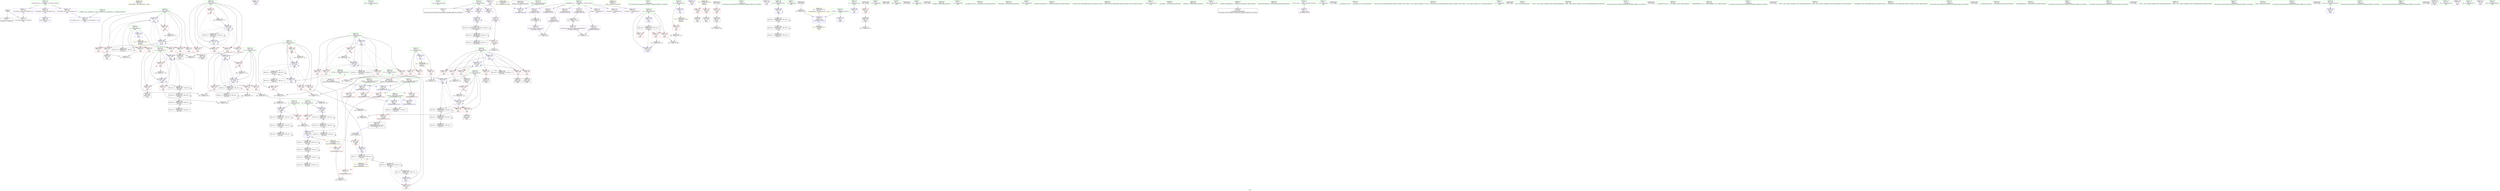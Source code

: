 digraph "SVFG" {
	label="SVFG";

	Node0x55ccb41485a0 [shape=record,color=grey,label="{NodeID: 0\nNullPtr}"];
	Node0x55ccb41485a0 -> Node0x55ccb416ab90[style=solid];
	Node0x55ccb41485a0 -> Node0x55ccb4171830[style=solid];
	Node0x55ccb41a1e20 [shape=record,color=yellow,style=double,label="{NodeID: 443\nRETMU(2V_2)\npts\{10 \}\nFun[_GLOBAL__sub_I_ahmed.aly_2_1.cpp]}"];
	Node0x55ccb416bd30 [shape=record,color=blue,label="{NodeID: 194\n137\<--20\nj\<--\nmain\n}"];
	Node0x55ccb416bd30 -> Node0x55ccb416ee40[style=dashed];
	Node0x55ccb416bd30 -> Node0x55ccb416ef10[style=dashed];
	Node0x55ccb416bd30 -> Node0x55ccb416efe0[style=dashed];
	Node0x55ccb416bd30 -> Node0x55ccb416f0b0[style=dashed];
	Node0x55ccb416bd30 -> Node0x55ccb416f180[style=dashed];
	Node0x55ccb416bd30 -> Node0x55ccb416bd30[style=dashed];
	Node0x55ccb416bd30 -> Node0x55ccb416bed0[style=dashed];
	Node0x55ccb416bd30 -> Node0x55ccb4193800[style=dashed];
	Node0x55ccb41685f0 [shape=record,color=purple,label="{NodeID: 111\n169\<--39\n\<--.str.4\nmain\n}"];
	Node0x55ccb4166f20 [shape=record,color=green,label="{NodeID: 28\n17\<--18\ndjK\<--djK_field_insensitive\nGlob }"];
	Node0x55ccb417ae60 [shape=record,color=grey,label="{NodeID: 305\n286 = cmp(284, 285, )\n}"];
	Node0x55ccb416ef10 [shape=record,color=red,label="{NodeID: 139\n222\<--137\n\<--j\nmain\n}"];
	Node0x55ccb416ef10 -> Node0x55ccb416b2a0[style=solid];
	Node0x55ccb4169870 [shape=record,color=green,label="{NodeID: 56\n147\<--148\nj1\<--j1_field_insensitive\nmain\n}"];
	Node0x55ccb4169870 -> Node0x55ccb416f8d0[style=solid];
	Node0x55ccb4169870 -> Node0x55ccb416f9a0[style=solid];
	Node0x55ccb4169870 -> Node0x55ccb416fa70[style=solid];
	Node0x55ccb4169870 -> Node0x55ccb416fb40[style=solid];
	Node0x55ccb4169870 -> Node0x55ccb416fc10[style=solid];
	Node0x55ccb4169870 -> Node0x55ccb416c210[style=solid];
	Node0x55ccb4169870 -> Node0x55ccb4173d90[style=solid];
	Node0x55ccb41705d0 [shape=record,color=red,label="{NodeID: 167\n301\<--157\n\<--b\nmain\n}"];
	Node0x55ccb41705d0 -> Node0x55ccb417b460[style=solid];
	Node0x55ccb416b1d0 [shape=record,color=black,label="{NodeID: 84\n220\<--219\nidxprom15\<--\nmain\n}"];
	Node0x55ccb415d040 [shape=record,color=green,label="{NodeID: 1\n7\<--1\n__dso_handle\<--dummyObj\nGlob }"];
	Node0x55ccb416be00 [shape=record,color=blue,label="{NodeID: 195\n248\<--176\narrayidx29\<--\nmain\n}"];
	Node0x55ccb416be00 -> Node0x55ccb4186c00[style=dashed];
	Node0x55ccb41686c0 [shape=record,color=purple,label="{NodeID: 112\n170\<--41\n\<--.str.5\nmain\n}"];
	Node0x55ccb4166fb0 [shape=record,color=green,label="{NodeID: 29\n19\<--21\nI\<--I_field_insensitive\nGlob }"];
	Node0x55ccb4166fb0 -> Node0x55ccb416dfa0[style=solid];
	Node0x55ccb4166fb0 -> Node0x55ccb416e070[style=solid];
	Node0x55ccb4166fb0 -> Node0x55ccb416e140[style=solid];
	Node0x55ccb4166fb0 -> Node0x55ccb4171230[style=solid];
	Node0x55ccb41738c0 [shape=record,color=yellow,style=double,label="{NodeID: 389\n4V_1 = ENCHI(MR_4V_0)\npts\{112 \}\nFun[__cxx_global_array_dtor]}"];
	Node0x55ccb41738c0 -> Node0x55ccb4171a00[style=dashed];
	Node0x55ccb417afe0 [shape=record,color=grey,label="{NodeID: 306\n101 = cmp(95, 100, )\n}"];
	Node0x55ccb416efe0 [shape=record,color=red,label="{NodeID: 140\n235\<--137\n\<--j\nmain\n}"];
	Node0x55ccb416efe0 -> Node0x55ccb416b510[style=solid];
	Node0x55ccb4169940 [shape=record,color=green,label="{NodeID: 57\n149\<--150\ni2\<--i2_field_insensitive\nmain\n}"];
	Node0x55ccb4169940 -> Node0x55ccb416fce0[style=solid];
	Node0x55ccb4169940 -> Node0x55ccb416fdb0[style=solid];
	Node0x55ccb4169940 -> Node0x55ccb416fe80[style=solid];
	Node0x55ccb4169940 -> Node0x55ccb416ff50[style=solid];
	Node0x55ccb4169940 -> Node0x55ccb416c2e0[style=solid];
	Node0x55ccb4169940 -> Node0x55ccb4173cc0[style=solid];
	Node0x55ccb41a06d0 [shape=record,color=yellow,style=double,label="{NodeID: 417\nRETMU(4V_2)\npts\{112 \}\nFun[__cxx_global_array_dtor]}"];
	Node0x55ccb41706a0 [shape=record,color=red,label="{NodeID: 168\n309\<--157\n\<--b\nmain\n}"];
	Node0x55ccb41706a0 -> Node0x55ccb416b920[style=solid];
	Node0x55ccb416b2a0 [shape=record,color=black,label="{NodeID: 85\n223\<--222\nconv\<--\nmain\n}"];
	Node0x55ccb415fbf0 [shape=record,color=green,label="{NodeID: 2\n9\<--1\n\<--dummyObj\nCan only get source location for instruction, argument, global var or function.}"];
	Node0x55ccb4192e00 [shape=record,color=black,label="{NodeID: 362\nMR_16V_3 = PHI(MR_16V_4, MR_16V_2, )\npts\{134 \}\n}"];
	Node0x55ccb4192e00 -> Node0x55ccb416e6f0[style=dashed];
	Node0x55ccb4192e00 -> Node0x55ccb416e7c0[style=dashed];
	Node0x55ccb4192e00 -> Node0x55ccb416e890[style=dashed];
	Node0x55ccb4192e00 -> Node0x55ccb4173f30[style=dashed];
	Node0x55ccb416bed0 [shape=record,color=blue,label="{NodeID: 196\n137\<--253\nj\<--inc\nmain\n}"];
	Node0x55ccb416bed0 -> Node0x55ccb416ee40[style=dashed];
	Node0x55ccb416bed0 -> Node0x55ccb416ef10[style=dashed];
	Node0x55ccb416bed0 -> Node0x55ccb416efe0[style=dashed];
	Node0x55ccb416bed0 -> Node0x55ccb416f0b0[style=dashed];
	Node0x55ccb416bed0 -> Node0x55ccb416f180[style=dashed];
	Node0x55ccb416bed0 -> Node0x55ccb416bd30[style=dashed];
	Node0x55ccb416bed0 -> Node0x55ccb416bed0[style=dashed];
	Node0x55ccb416bed0 -> Node0x55ccb4193800[style=dashed];
	Node0x55ccb4168790 [shape=record,color=purple,label="{NodeID: 113\n183\<--46\n\<--.str.6\nmain\n}"];
	Node0x55ccb4167040 [shape=record,color=green,label="{NodeID: 30\n22\<--23\nJ\<--J_field_insensitive\nGlob }"];
	Node0x55ccb4167040 -> Node0x55ccb416e210[style=solid];
	Node0x55ccb4167040 -> Node0x55ccb416e2e0[style=solid];
	Node0x55ccb4167040 -> Node0x55ccb416e3b0[style=solid];
	Node0x55ccb4167040 -> Node0x55ccb4171330[style=solid];
	Node0x55ccb41739d0 [shape=record,color=yellow,style=double,label="{NodeID: 390\n6V_1 = ENCHI(MR_6V_0)\npts\{1 \}\nFun[main]}"];
	Node0x55ccb41739d0 -> Node0x55ccb416e550[style=dashed];
	Node0x55ccb41739d0 -> Node0x55ccb416e620[style=dashed];
	Node0x55ccb417b160 [shape=record,color=grey,label="{NodeID: 307\n418 = cmp(415, 417, )\n}"];
	Node0x55ccb416f0b0 [shape=record,color=red,label="{NodeID: 141\n246\<--137\n\<--j\nmain\n}"];
	Node0x55ccb416f0b0 -> Node0x55ccb416b780[style=solid];
	Node0x55ccb4169a10 [shape=record,color=green,label="{NodeID: 58\n151\<--152\nj2\<--j2_field_insensitive\nmain\n}"];
	Node0x55ccb4169a10 -> Node0x55ccb4170020[style=solid];
	Node0x55ccb4169a10 -> Node0x55ccb41700f0[style=solid];
	Node0x55ccb4169a10 -> Node0x55ccb41701c0[style=solid];
	Node0x55ccb4169a10 -> Node0x55ccb4170290[style=solid];
	Node0x55ccb4169a10 -> Node0x55ccb416c3b0[style=solid];
	Node0x55ccb4169a10 -> Node0x55ccb4173bf0[style=solid];
	Node0x55ccb4170770 [shape=record,color=red,label="{NodeID: 169\n317\<--157\n\<--b\nmain\n}"];
	Node0x55ccb4170770 -> Node0x55ccb417a860[style=solid];
	Node0x55ccb416b370 [shape=record,color=black,label="{NodeID: 86\n228\<--227\nconv18\<--\nmain\n}"];
	Node0x55ccb416b370 -> Node0x55ccb417bbe0[style=solid];
	Node0x55ccb4162160 [shape=record,color=green,label="{NodeID: 3\n20\<--1\n\<--dummyObj\nCan only get source location for instruction, argument, global var or function.}"];
	Node0x55ccb4193300 [shape=record,color=black,label="{NodeID: 363\nMR_18V_2 = PHI(MR_18V_4, MR_18V_1, )\npts\{136 \}\n}"];
	Node0x55ccb4193300 -> Node0x55ccb416bc60[style=dashed];
	Node0x55ccb416bfa0 [shape=record,color=blue,label="{NodeID: 197\n135\<--258\ni\<--inc31\nmain\n}"];
	Node0x55ccb416bfa0 -> Node0x55ccb416e960[style=dashed];
	Node0x55ccb416bfa0 -> Node0x55ccb416ea30[style=dashed];
	Node0x55ccb416bfa0 -> Node0x55ccb416eb00[style=dashed];
	Node0x55ccb416bfa0 -> Node0x55ccb416ebd0[style=dashed];
	Node0x55ccb416bfa0 -> Node0x55ccb416eca0[style=dashed];
	Node0x55ccb416bfa0 -> Node0x55ccb416ed70[style=dashed];
	Node0x55ccb416bfa0 -> Node0x55ccb416bfa0[style=dashed];
	Node0x55ccb416bfa0 -> Node0x55ccb4193300[style=dashed];
	Node0x55ccb4168860 [shape=record,color=purple,label="{NodeID: 114\n191\<--48\n\<--.str.7\nmain\n}"];
	Node0x55ccb4167100 [shape=record,color=green,label="{NodeID: 31\n24\<--25\nN\<--N_field_insensitive\nGlob }"];
	Node0x55ccb4167100 -> Node0x55ccb416e480[style=solid];
	Node0x55ccb4167100 -> Node0x55ccb4171430[style=solid];
	Node0x55ccb4173ae0 [shape=record,color=yellow,style=double,label="{NodeID: 391\n8V_1 = ENCHI(MR_8V_0)\npts\{21 \}\nFun[main]}"];
	Node0x55ccb4173ae0 -> Node0x55ccb416dfa0[style=dashed];
	Node0x55ccb4173ae0 -> Node0x55ccb416e070[style=dashed];
	Node0x55ccb4173ae0 -> Node0x55ccb416e140[style=dashed];
	Node0x55ccb417b2e0 [shape=record,color=grey,label="{NodeID: 308\n296 = cmp(293, 295, )\n}"];
	Node0x55ccb416f180 [shape=record,color=red,label="{NodeID: 142\n252\<--137\n\<--j\nmain\n}"];
	Node0x55ccb416f180 -> Node0x55ccb417a3e0[style=solid];
	Node0x55ccb4169ae0 [shape=record,color=green,label="{NodeID: 59\n153\<--154\nok\<--ok_field_insensitive\nmain\n}"];
	Node0x55ccb4169ae0 -> Node0x55ccb416c480[style=solid];
	Node0x55ccb4170840 [shape=record,color=red,label="{NodeID: 170\n227\<--224\n\<--call17\nmain\n}"];
	Node0x55ccb4170840 -> Node0x55ccb416b370[style=solid];
	Node0x55ccb416b440 [shape=record,color=black,label="{NodeID: 87\n233\<--232\nidxprom20\<--\nmain\n}"];
	Node0x55ccb4149830 [shape=record,color=green,label="{NodeID: 4\n34\<--1\n.str\<--dummyObj\nGlob }"];
	Node0x55ccb41a22d0 [shape=record,color=yellow,style=double,label="{NodeID: 447\n2V_2 = CSCHI(MR_2V_1)\npts\{10 \}\nCS[]}"];
	Node0x55ccb4193800 [shape=record,color=black,label="{NodeID: 364\nMR_20V_2 = PHI(MR_20V_3, MR_20V_1, )\npts\{138 \}\n}"];
	Node0x55ccb4193800 -> Node0x55ccb416bd30[style=dashed];
	Node0x55ccb4193800 -> Node0x55ccb4193800[style=dashed];
	Node0x55ccb416c070 [shape=record,color=blue,label="{NodeID: 198\n139\<--20\nmx\<--\nmain\n}"];
	Node0x55ccb416c070 -> Node0x55ccb416f250[style=dashed];
	Node0x55ccb416c070 -> Node0x55ccb418f200[style=dashed];
	Node0x55ccb416c070 -> Node0x55ccb4193d00[style=dashed];
	Node0x55ccb416dbb0 [shape=record,color=purple,label="{NodeID: 115\n439\<--50\nllvm.global_ctors_0\<--llvm.global_ctors\nGlob }"];
	Node0x55ccb416dbb0 -> Node0x55ccb4171630[style=solid];
	Node0x55ccb4167200 [shape=record,color=green,label="{NodeID: 32\n26\<--27\nn\<--n_field_insensitive\nGlob }"];
	Node0x55ccb4167200 -> Node0x55ccb4171530[style=solid];
	Node0x55ccb419e650 [shape=record,color=yellow,style=double,label="{NodeID: 392\n10V_1 = ENCHI(MR_10V_0)\npts\{23 \}\nFun[main]}"];
	Node0x55ccb419e650 -> Node0x55ccb416e210[style=dashed];
	Node0x55ccb419e650 -> Node0x55ccb416e2e0[style=dashed];
	Node0x55ccb419e650 -> Node0x55ccb416e3b0[style=dashed];
	Node0x55ccb417b460 [shape=record,color=grey,label="{NodeID: 309\n304 = cmp(301, 303, )\n}"];
	Node0x55ccb416f250 [shape=record,color=red,label="{NodeID: 143\n366\<--139\n\<--mx\nmain\n}"];
	Node0x55ccb4169bb0 [shape=record,color=green,label="{NodeID: 60\n155\<--156\na\<--a_field_insensitive\nmain\n}"];
	Node0x55ccb4169bb0 -> Node0x55ccb4170360[style=solid];
	Node0x55ccb4169bb0 -> Node0x55ccb4170430[style=solid];
	Node0x55ccb4169bb0 -> Node0x55ccb4170500[style=solid];
	Node0x55ccb4169bb0 -> Node0x55ccb416c550[style=solid];
	Node0x55ccb4169bb0 -> Node0x55ccb416c7c0[style=solid];
	Node0x55ccb4170910 [shape=record,color=red,label="{NodeID: 171\n238\<--237\n\<--call23\nmain\n}"];
	Node0x55ccb4170910 -> Node0x55ccb416b5e0[style=solid];
	Node0x55ccb416b510 [shape=record,color=black,label="{NodeID: 88\n236\<--235\nconv22\<--\nmain\n}"];
	Node0x55ccb4149b40 [shape=record,color=green,label="{NodeID: 5\n36\<--1\n.str.3\<--dummyObj\nGlob }"];
	Node0x55ccb41b53a0 [shape=record,color=black,label="{NodeID: 448\n368 = PHI()\n}"];
	Node0x55ccb4193d00 [shape=record,color=black,label="{NodeID: 365\nMR_22V_2 = PHI(MR_22V_4, MR_22V_1, )\npts\{140 \}\n}"];
	Node0x55ccb4193d00 -> Node0x55ccb416c070[style=dashed];
	Node0x55ccb416c140 [shape=record,color=blue,label="{NodeID: 199\n145\<--20\ni1\<--\nmain\n}"];
	Node0x55ccb416c140 -> Node0x55ccb416f4c0[style=dashed];
	Node0x55ccb416c140 -> Node0x55ccb416f590[style=dashed];
	Node0x55ccb416c140 -> Node0x55ccb416f660[style=dashed];
	Node0x55ccb416c140 -> Node0x55ccb416f730[style=dashed];
	Node0x55ccb416c140 -> Node0x55ccb416f800[style=dashed];
	Node0x55ccb416c140 -> Node0x55ccb4173e60[style=dashed];
	Node0x55ccb416c140 -> Node0x55ccb4194c00[style=dashed];
	Node0x55ccb416dc40 [shape=record,color=purple,label="{NodeID: 116\n440\<--50\nllvm.global_ctors_1\<--llvm.global_ctors\nGlob }"];
	Node0x55ccb416dc40 -> Node0x55ccb4171730[style=solid];
	Node0x55ccb4167300 [shape=record,color=green,label="{NodeID: 33\n28\<--30\n_Z4mazeB5cxx11\<--_Z4mazeB5cxx11_field_insensitive\nGlob }"];
	Node0x55ccb4167300 -> Node0x55ccb41689e0[style=solid];
	Node0x55ccb4167300 -> Node0x55ccb4168ab0[style=solid];
	Node0x55ccb4167300 -> Node0x55ccb4168b80[style=solid];
	Node0x55ccb4167300 -> Node0x55ccb4168c50[style=solid];
	Node0x55ccb4167300 -> Node0x55ccb4168d20[style=solid];
	Node0x55ccb4167300 -> Node0x55ccb4168df0[style=solid];
	Node0x55ccb4167300 -> Node0x55ccb4168ec0[style=solid];
	Node0x55ccb4167300 -> Node0x55ccb4168f90[style=solid];
	Node0x55ccb4167300 -> Node0x55ccb4169060[style=solid];
	Node0x55ccb419e730 [shape=record,color=yellow,style=double,label="{NodeID: 393\n12V_1 = ENCHI(MR_12V_0)\npts\{25 \}\nFun[main]}"];
	Node0x55ccb419e730 -> Node0x55ccb416e480[style=dashed];
	Node0x55ccb417b5e0 [shape=record,color=grey,label="{NodeID: 310\n181 = cmp(178, 180, )\n}"];
	Node0x55ccb416f320 [shape=record,color=red,label="{NodeID: 144\n336\<--141\n\<--ii\nmain\n}"];
	Node0x55ccb416f320 -> Node0x55ccb4179960[style=solid];
	Node0x55ccb4169c80 [shape=record,color=green,label="{NodeID: 61\n157\<--158\nb\<--b_field_insensitive\nmain\n}"];
	Node0x55ccb4169c80 -> Node0x55ccb41705d0[style=solid];
	Node0x55ccb4169c80 -> Node0x55ccb41706a0[style=solid];
	Node0x55ccb4169c80 -> Node0x55ccb4170770[style=solid];
	Node0x55ccb4169c80 -> Node0x55ccb416c620[style=solid];
	Node0x55ccb4169c80 -> Node0x55ccb416c6f0[style=solid];
	Node0x55ccb41709e0 [shape=record,color=red,label="{NodeID: 172\n312\<--311\n\<--arrayidx56\nmain\n}"];
	Node0x55ccb41709e0 -> Node0x55ccb417b760[style=solid];
	Node0x55ccb416b5e0 [shape=record,color=black,label="{NodeID: 89\n239\<--238\nconv24\<--\nmain\n}"];
	Node0x55ccb416b5e0 -> Node0x55ccb417ba60[style=solid];
	Node0x55ccb41490f0 [shape=record,color=green,label="{NodeID: 6\n38\<--1\nstdin\<--dummyObj\nGlob }"];
	Node0x55ccb41b63b0 [shape=record,color=black,label="{NodeID: 449\n194 = PHI()\n}"];
	Node0x55ccb4194200 [shape=record,color=black,label="{NodeID: 366\nMR_24V_2 = PHI(MR_24V_3, MR_24V_1, )\npts\{142 \}\n}"];
	Node0x55ccb4194200 -> Node0x55ccb418f700[style=dashed];
	Node0x55ccb4194200 -> Node0x55ccb4194200[style=dashed];
	Node0x55ccb416c210 [shape=record,color=blue,label="{NodeID: 200\n147\<--20\nj1\<--\nmain\n}"];
	Node0x55ccb416c210 -> Node0x55ccb416f8d0[style=dashed];
	Node0x55ccb416c210 -> Node0x55ccb416f9a0[style=dashed];
	Node0x55ccb416c210 -> Node0x55ccb416fa70[style=dashed];
	Node0x55ccb416c210 -> Node0x55ccb416fb40[style=dashed];
	Node0x55ccb416c210 -> Node0x55ccb416fc10[style=dashed];
	Node0x55ccb416c210 -> Node0x55ccb416c210[style=dashed];
	Node0x55ccb416c210 -> Node0x55ccb4173d90[style=dashed];
	Node0x55ccb416c210 -> Node0x55ccb4195100[style=dashed];
	Node0x55ccb416dd00 [shape=record,color=purple,label="{NodeID: 117\n441\<--50\nllvm.global_ctors_2\<--llvm.global_ctors\nGlob }"];
	Node0x55ccb416dd00 -> Node0x55ccb4171830[style=solid];
	Node0x55ccb4167400 [shape=record,color=green,label="{NodeID: 34\n31\<--33\ng\<--g_field_insensitive\nGlob }"];
	Node0x55ccb4167400 -> Node0x55ccb416ad60[style=solid];
	Node0x55ccb4167400 -> Node0x55ccb4169130[style=solid];
	Node0x55ccb4167400 -> Node0x55ccb41681e0[style=solid];
	Node0x55ccb4167400 -> Node0x55ccb41682b0[style=solid];
	Node0x55ccb4167400 -> Node0x55ccb4168380[style=solid];
	Node0x55ccb417b760 [shape=record,color=grey,label="{NodeID: 311\n313 = cmp(312, 20, )\n}"];
	Node0x55ccb416f3f0 [shape=record,color=red,label="{NodeID: 145\n337\<--143\n\<--jj\nmain\n}"];
	Node0x55ccb416f3f0 -> Node0x55ccb4179960[style=solid];
	Node0x55ccb4169d50 [shape=record,color=green,label="{NodeID: 62\n159\<--160\nref.tmp\<--ref.tmp_field_insensitive\nmain\n|{|<s1>19}}"];
	Node0x55ccb4169d50 -> Node0x55ccb416ca30[style=solid];
	Node0x55ccb4169d50:s1 -> Node0x55ccb41b69a0[style=solid,color=red];
	Node0x55ccb4170ab0 [shape=record,color=red,label="{NodeID: 173\n343\<--340\n\<--call68\nmain\n}"];
	Node0x55ccb4170ab0 -> Node0x55ccb416cb00[style=solid];
	Node0x55ccb416b6b0 [shape=record,color=black,label="{NodeID: 90\n244\<--243\nidxprom26\<--\nmain\n}"];
	Node0x55ccb4149180 [shape=record,color=green,label="{NodeID: 7\n39\<--1\n.str.4\<--dummyObj\nGlob }"];
	Node0x55ccb41b64b0 [shape=record,color=black,label="{NodeID: 450\n210 = PHI()\n}"];
	Node0x55ccb4194700 [shape=record,color=black,label="{NodeID: 367\nMR_26V_2 = PHI(MR_26V_3, MR_26V_1, )\npts\{144 \}\n}"];
	Node0x55ccb4194700 -> Node0x55ccb418fc00[style=dashed];
	Node0x55ccb4194700 -> Node0x55ccb4194700[style=dashed];
	Node0x55ccb416c2e0 [shape=record,color=blue,label="{NodeID: 201\n149\<--274\ni2\<--\nmain\n}"];
	Node0x55ccb416c2e0 -> Node0x55ccb416fce0[style=dashed];
	Node0x55ccb416c2e0 -> Node0x55ccb416fdb0[style=dashed];
	Node0x55ccb416c2e0 -> Node0x55ccb416fe80[style=dashed];
	Node0x55ccb416c2e0 -> Node0x55ccb416ff50[style=dashed];
	Node0x55ccb416c2e0 -> Node0x55ccb416c2e0[style=dashed];
	Node0x55ccb416c2e0 -> Node0x55ccb4173cc0[style=dashed];
	Node0x55ccb416c2e0 -> Node0x55ccb4199200[style=dashed];
	Node0x55ccb416de00 [shape=record,color=purple,label="{NodeID: 118\n95\<--94\narrayctor.next\<--arrayctor.cur\n__cxx_global_var_init.2\n}"];
	Node0x55ccb416de00 -> Node0x55ccb416d670[style=solid];
	Node0x55ccb416de00 -> Node0x55ccb417afe0[style=solid];
	Node0x55ccb4167500 [shape=record,color=green,label="{NodeID: 35\n50\<--54\nllvm.global_ctors\<--llvm.global_ctors_field_insensitive\nGlob }"];
	Node0x55ccb4167500 -> Node0x55ccb416dbb0[style=solid];
	Node0x55ccb4167500 -> Node0x55ccb416dc40[style=solid];
	Node0x55ccb4167500 -> Node0x55ccb416dd00[style=solid];
	Node0x55ccb417b8e0 [shape=record,color=grey,label="{NodeID: 312\n123 = cmp(118, 122, )\n}"];
	Node0x55ccb416f4c0 [shape=record,color=red,label="{NodeID: 146\n264\<--145\n\<--i1\nmain\n}"];
	Node0x55ccb416f4c0 -> Node0x55ccb417c060[style=solid];
	Node0x55ccb4169e20 [shape=record,color=green,label="{NodeID: 63\n166\<--167\nfreopen\<--freopen_field_insensitive\n}"];
	Node0x55ccb4170b80 [shape=record,color=red,label="{NodeID: 174\n426\<--406\n\<--retval\n_ZSt3maxIiERKT_S2_S2_\n}"];
	Node0x55ccb4170b80 -> Node0x55ccb416b9f0[style=solid];
	Node0x55ccb416b780 [shape=record,color=black,label="{NodeID: 91\n247\<--246\nidxprom28\<--\nmain\n}"];
	Node0x55ccb4149310 [shape=record,color=green,label="{NodeID: 8\n41\<--1\n.str.5\<--dummyObj\nGlob }"];
	Node0x55ccb41b65b0 [shape=record,color=black,label="{NodeID: 451\n224 = PHI()\n}"];
	Node0x55ccb41b65b0 -> Node0x55ccb4170840[style=solid];
	Node0x55ccb4194c00 [shape=record,color=black,label="{NodeID: 368\nMR_28V_2 = PHI(MR_28V_4, MR_28V_1, )\npts\{146 \}\n}"];
	Node0x55ccb4194c00 -> Node0x55ccb416c140[style=dashed];
	Node0x55ccb416d670 [shape=record,color=black,label="{NodeID: 285\n94 = PHI(92, 95, )\n}"];
	Node0x55ccb416d670 -> Node0x55ccb416de00[style=solid];
	Node0x55ccb416c3b0 [shape=record,color=blue,label="{NodeID: 202\n151\<--281\nj2\<--\nmain\n}"];
	Node0x55ccb416c3b0 -> Node0x55ccb4170020[style=dashed];
	Node0x55ccb416c3b0 -> Node0x55ccb41700f0[style=dashed];
	Node0x55ccb416c3b0 -> Node0x55ccb41701c0[style=dashed];
	Node0x55ccb416c3b0 -> Node0x55ccb4170290[style=dashed];
	Node0x55ccb416c3b0 -> Node0x55ccb416c3b0[style=dashed];
	Node0x55ccb416c3b0 -> Node0x55ccb4173bf0[style=dashed];
	Node0x55ccb416c3b0 -> Node0x55ccb4190b00[style=dashed];
	Node0x55ccb416ded0 [shape=record,color=purple,label="{NodeID: 119\n118\<--117\narraydestroy.element\<--arraydestroy.elementPast\n__cxx_global_array_dtor\n}"];
	Node0x55ccb416ded0 -> Node0x55ccb4178dc0[style=solid];
	Node0x55ccb416ded0 -> Node0x55ccb417b8e0[style=solid];
	Node0x55ccb4167600 [shape=record,color=green,label="{NodeID: 36\n55\<--56\n__cxx_global_var_init\<--__cxx_global_var_init_field_insensitive\n}"];
	Node0x55ccb417ba60 [shape=record,color=grey,label="{NodeID: 313\n240 = cmp(239, 241, )\n}"];
	Node0x55ccb416f590 [shape=record,color=red,label="{NodeID: 147\n274\<--145\n\<--i1\nmain\n}"];
	Node0x55ccb416f590 -> Node0x55ccb416c2e0[style=solid];
	Node0x55ccb4169f20 [shape=record,color=green,label="{NodeID: 64\n173\<--174\n_ZNSirsERi\<--_ZNSirsERi_field_insensitive\n}"];
	Node0x55ccb4170c50 [shape=record,color=red,label="{NodeID: 175\n414\<--408\n\<--__a.addr\n_ZSt3maxIiERKT_S2_S2_\n}"];
	Node0x55ccb4170c50 -> Node0x55ccb4170f90[style=solid];
	Node0x55ccb416b850 [shape=record,color=black,label="{NodeID: 92\n307\<--306\nidxprom53\<--\nmain\n}"];
	Node0x55ccb41493a0 [shape=record,color=green,label="{NodeID: 9\n43\<--1\nstdout\<--dummyObj\nGlob }"];
	Node0x55ccb41b6710 [shape=record,color=black,label="{NodeID: 452\n110 = PHI()\n0th arg __cxx_global_array_dtor }"];
	Node0x55ccb41b6710 -> Node0x55ccb4171a00[style=solid];
	Node0x55ccb4195100 [shape=record,color=black,label="{NodeID: 369\nMR_30V_2 = PHI(MR_30V_3, MR_30V_1, )\npts\{148 \}\n}"];
	Node0x55ccb4195100 -> Node0x55ccb416c210[style=dashed];
	Node0x55ccb4195100 -> Node0x55ccb4195100[style=dashed];
	Node0x55ccb4178dc0 [shape=record,color=black,label="{NodeID: 286\n117 = PHI(115, 118, )\n}"];
	Node0x55ccb4178dc0 -> Node0x55ccb416ded0[style=solid];
	Node0x55ccb416c480 [shape=record,color=blue,label="{NodeID: 203\n153\<--289\nok\<--\nmain\n}"];
	Node0x55ccb416c480 -> Node0x55ccb416c480[style=dashed];
	Node0x55ccb416c480 -> Node0x55ccb418cf00[style=dashed];
	Node0x55ccb416dfa0 [shape=record,color=red,label="{NodeID: 120\n204\<--19\n\<--I\nmain\n}"];
	Node0x55ccb416dfa0 -> Node0x55ccb417bd60[style=solid];
	Node0x55ccb4167700 [shape=record,color=green,label="{NodeID: 37\n59\<--60\n_ZNSt8ios_base4InitC1Ev\<--_ZNSt8ios_base4InitC1Ev_field_insensitive\n}"];
	Node0x55ccb417bbe0 [shape=record,color=grey,label="{NodeID: 314\n229 = cmp(228, 230, )\n}"];
	Node0x55ccb416f660 [shape=record,color=red,label="{NodeID: 148\n290\<--145\n\<--i1\nmain\n}"];
	Node0x55ccb416f660 -> Node0x55ccb416c550[style=solid];
	Node0x55ccb416a020 [shape=record,color=green,label="{NodeID: 65\n185\<--186\n_ZStlsISt11char_traitsIcEERSt13basic_ostreamIcT_ES5_PKc\<--_ZStlsISt11char_traitsIcEERSt13basic_ostreamIcT_ES5_PKc_field_insensitive\n}"];
	Node0x55ccb4170d20 [shape=record,color=red,label="{NodeID: 176\n423\<--408\n\<--__a.addr\n_ZSt3maxIiERKT_S2_S2_\n}"];
	Node0x55ccb4170d20 -> Node0x55ccb4174270[style=solid];
	Node0x55ccb416b920 [shape=record,color=black,label="{NodeID: 93\n310\<--309\nidxprom55\<--\nmain\n}"];
	Node0x55ccb414b200 [shape=record,color=green,label="{NodeID: 10\n44\<--1\n_ZSt3cin\<--dummyObj\nGlob }"];
	Node0x55ccb41b6810 [shape=record,color=black,label="{NodeID: 453\n404 = PHI(139, )\n0th arg _ZSt3maxIiERKT_S2_S2_ }"];
	Node0x55ccb41b6810 -> Node0x55ccb4174000[style=solid];
	Node0x55ccb4195600 [shape=record,color=black,label="{NodeID: 370\nMR_32V_2 = PHI(MR_32V_3, MR_32V_1, )\npts\{150 \}\n}"];
	Node0x55ccb4195600 -> Node0x55ccb4199200[style=dashed];
	Node0x55ccb4179360 [shape=record,color=grey,label="{NodeID: 287\n334 = Binary(333, 176, )\n}"];
	Node0x55ccb4179360 -> Node0x55ccb416c960[style=solid];
	Node0x55ccb416c550 [shape=record,color=blue,label="{NodeID: 204\n155\<--290\na\<--\nmain\n}"];
	Node0x55ccb416c550 -> Node0x55ccb4170360[style=dashed];
	Node0x55ccb416c550 -> Node0x55ccb4170430[style=dashed];
	Node0x55ccb416c550 -> Node0x55ccb4170500[style=dashed];
	Node0x55ccb416c550 -> Node0x55ccb416c550[style=dashed];
	Node0x55ccb416c550 -> Node0x55ccb416c7c0[style=dashed];
	Node0x55ccb416c550 -> Node0x55ccb418d400[style=dashed];
	Node0x55ccb416e070 [shape=record,color=red,label="{NodeID: 121\n265\<--19\n\<--I\nmain\n}"];
	Node0x55ccb416e070 -> Node0x55ccb417c060[style=solid];
	Node0x55ccb4167800 [shape=record,color=green,label="{NodeID: 38\n65\<--66\n__cxa_atexit\<--__cxa_atexit_field_insensitive\n}"];
	Node0x55ccb417bd60 [shape=record,color=grey,label="{NodeID: 315\n205 = cmp(203, 204, )\n}"];
	Node0x55ccb416f730 [shape=record,color=red,label="{NodeID: 149\n327\<--145\n\<--i1\nmain\n}"];
	Node0x55ccb416f730 -> Node0x55ccb417ab60[style=solid];
	Node0x55ccb416a120 [shape=record,color=green,label="{NodeID: 66\n189\<--190\n_ZNSolsEi\<--_ZNSolsEi_field_insensitive\n}"];
	Node0x55ccb418cf00 [shape=record,color=black,label="{NodeID: 343\nMR_36V_5 = PHI(MR_36V_6, MR_36V_4, )\npts\{154 \}\n}"];
	Node0x55ccb418cf00 -> Node0x55ccb416c480[style=dashed];
	Node0x55ccb418cf00 -> Node0x55ccb418cf00[style=dashed];
	Node0x55ccb418cf00 -> Node0x55ccb418a800[style=dashed];
	Node0x55ccb4170df0 [shape=record,color=red,label="{NodeID: 177\n416\<--410\n\<--__b.addr\n_ZSt3maxIiERKT_S2_S2_\n}"];
	Node0x55ccb4170df0 -> Node0x55ccb4171060[style=solid];
	Node0x55ccb416b9f0 [shape=record,color=black,label="{NodeID: 94\n403\<--426\n_ZSt3maxIiERKT_S2_S2__ret\<--\n_ZSt3maxIiERKT_S2_S2_\n|{<s0>19}}"];
	Node0x55ccb416b9f0:s0 -> Node0x55ccb41b7cf0[style=solid,color=blue];
	Node0x55ccb414b290 [shape=record,color=green,label="{NodeID: 11\n45\<--1\n_ZSt4cout\<--dummyObj\nGlob }"];
	Node0x55ccb41b69a0 [shape=record,color=black,label="{NodeID: 454\n405 = PHI(159, )\n1st arg _ZSt3maxIiERKT_S2_S2_ }"];
	Node0x55ccb41b69a0 -> Node0x55ccb41740d0[style=solid];
	Node0x55ccb4195b00 [shape=record,color=black,label="{NodeID: 371\nMR_34V_2 = PHI(MR_34V_3, MR_34V_1, )\npts\{152 \}\n}"];
	Node0x55ccb4195b00 -> Node0x55ccb4190b00[style=dashed];
	Node0x55ccb4195b00 -> Node0x55ccb4195b00[style=dashed];
	Node0x55ccb41794e0 [shape=record,color=grey,label="{NodeID: 288\n353 = Binary(352, 176, )\n}"];
	Node0x55ccb41794e0 -> Node0x55ccb4173cc0[style=solid];
	Node0x55ccb416c620 [shape=record,color=blue,label="{NodeID: 205\n157\<--298\nb\<--\nmain\n}"];
	Node0x55ccb416c620 -> Node0x55ccb41705d0[style=dashed];
	Node0x55ccb416c620 -> Node0x55ccb41706a0[style=dashed];
	Node0x55ccb416c620 -> Node0x55ccb4170770[style=dashed];
	Node0x55ccb416c620 -> Node0x55ccb416c620[style=dashed];
	Node0x55ccb416c620 -> Node0x55ccb416c6f0[style=dashed];
	Node0x55ccb416c620 -> Node0x55ccb4188000[style=dashed];
	Node0x55ccb416e140 [shape=record,color=red,label="{NodeID: 122\n278\<--19\n\<--I\nmain\n}"];
	Node0x55ccb416e140 -> Node0x55ccb417c360[style=solid];
	Node0x55ccb4167900 [shape=record,color=green,label="{NodeID: 39\n64\<--70\n_ZNSt8ios_base4InitD1Ev\<--_ZNSt8ios_base4InitD1Ev_field_insensitive\n}"];
	Node0x55ccb4167900 -> Node0x55ccb416ae60[style=solid];
	Node0x55ccb417bee0 [shape=record,color=grey,label="{NodeID: 316\n217 = cmp(215, 216, )\n}"];
	Node0x55ccb416f800 [shape=record,color=red,label="{NodeID: 150\n362\<--145\n\<--i1\nmain\n}"];
	Node0x55ccb416f800 -> Node0x55ccb417a260[style=solid];
	Node0x55ccb416a220 [shape=record,color=green,label="{NodeID: 67\n199\<--200\nllvm.memset.p0i8.i64\<--llvm.memset.p0i8.i64_field_insensitive\n}"];
	Node0x55ccb418d400 [shape=record,color=black,label="{NodeID: 344\nMR_38V_5 = PHI(MR_38V_6, MR_38V_4, )\npts\{156 \}\n}"];
	Node0x55ccb418d400 -> Node0x55ccb416c550[style=dashed];
	Node0x55ccb418d400 -> Node0x55ccb418d400[style=dashed];
	Node0x55ccb418d400 -> Node0x55ccb418ad00[style=dashed];
	Node0x55ccb4170ec0 [shape=record,color=red,label="{NodeID: 178\n420\<--410\n\<--__b.addr\n_ZSt3maxIiERKT_S2_S2_\n}"];
	Node0x55ccb4170ec0 -> Node0x55ccb41741a0[style=solid];
	Node0x55ccb416bac0 [shape=record,color=purple,label="{NodeID: 95\n61\<--4\n\<--_ZStL8__ioinit\n__cxx_global_var_init\n}"];
	Node0x55ccb4148930 [shape=record,color=green,label="{NodeID: 12\n46\<--1\n.str.6\<--dummyObj\nGlob }"];
	Node0x55ccb41b73c0 [shape=record,color=black,label="{NodeID: 455\n172 = PHI()\n}"];
	Node0x55ccb4196000 [shape=record,color=black,label="{NodeID: 372\nMR_36V_2 = PHI(MR_36V_3, MR_36V_1, )\npts\{154 \}\n}"];
	Node0x55ccb4196000 -> Node0x55ccb418a800[style=dashed];
	Node0x55ccb4179660 [shape=record,color=grey,label="{NodeID: 289\n83 = Binary(84, 80, )\n}"];
	Node0x55ccb4179660 -> Node0x55ccb4171930[style=solid];
	Node0x55ccb416c6f0 [shape=record,color=blue,label="{NodeID: 206\n157\<--318\nb\<--inc60\nmain\n}"];
	Node0x55ccb416c6f0 -> Node0x55ccb41705d0[style=dashed];
	Node0x55ccb416c6f0 -> Node0x55ccb41706a0[style=dashed];
	Node0x55ccb416c6f0 -> Node0x55ccb4170770[style=dashed];
	Node0x55ccb416c6f0 -> Node0x55ccb416c620[style=dashed];
	Node0x55ccb416c6f0 -> Node0x55ccb416c6f0[style=dashed];
	Node0x55ccb416c6f0 -> Node0x55ccb4188000[style=dashed];
	Node0x55ccb416e210 [shape=record,color=red,label="{NodeID: 123\n216\<--22\n\<--J\nmain\n}"];
	Node0x55ccb416e210 -> Node0x55ccb417bee0[style=solid];
	Node0x55ccb4167a00 [shape=record,color=green,label="{NodeID: 40\n77\<--78\n__cxx_global_var_init.1\<--__cxx_global_var_init.1_field_insensitive\n}"];
	Node0x55ccb417c060 [shape=record,color=grey,label="{NodeID: 317\n266 = cmp(264, 265, )\n}"];
	Node0x55ccb416f8d0 [shape=record,color=red,label="{NodeID: 151\n270\<--147\n\<--j1\nmain\n}"];
	Node0x55ccb416f8d0 -> Node0x55ccb417c1e0[style=solid];
	Node0x55ccb416a320 [shape=record,color=green,label="{NodeID: 68\n211\<--212\n_ZStrsIcSt11char_traitsIcESaIcEERSt13basic_istreamIT_T0_ES7_RNSt7__cxx1112basic_stringIS4_S5_T1_EE\<--_ZStrsIcSt11char_traitsIcESaIcEERSt13basic_istreamIT_T0_ES7_RNSt7__cxx1112basic_stringIS4_S5_T1_EE_field_insensitive\n}"];
	Node0x55ccb418d900 [shape=record,color=black,label="{NodeID: 345\nMR_40V_5 = PHI(MR_40V_6, MR_40V_4, )\npts\{158 \}\n}"];
	Node0x55ccb418d900 -> Node0x55ccb416c620[style=dashed];
	Node0x55ccb418d900 -> Node0x55ccb4188000[style=dashed];
	Node0x55ccb418d900 -> Node0x55ccb418d900[style=dashed];
	Node0x55ccb418d900 -> Node0x55ccb418adf0[style=dashed];
	Node0x55ccb4170f90 [shape=record,color=red,label="{NodeID: 179\n415\<--414\n\<--\n_ZSt3maxIiERKT_S2_S2_\n}"];
	Node0x55ccb4170f90 -> Node0x55ccb417b160[style=solid];
	Node0x55ccb41689e0 [shape=record,color=purple,label="{NodeID: 96\n92\<--28\n\<--_Z4mazeB5cxx11\n__cxx_global_var_init.2\n}"];
	Node0x55ccb41689e0 -> Node0x55ccb416d670[style=solid];
	Node0x55ccb4148a30 [shape=record,color=green,label="{NodeID: 13\n48\<--1\n.str.7\<--dummyObj\nGlob }"];
	Node0x55ccb41b74c0 [shape=record,color=black,label="{NodeID: 456\n184 = PHI()\n}"];
	Node0x55ccb4196500 [shape=record,color=black,label="{NodeID: 373\nMR_38V_2 = PHI(MR_38V_3, MR_38V_1, )\npts\{156 \}\n}"];
	Node0x55ccb4196500 -> Node0x55ccb418ad00[style=dashed];
	Node0x55ccb41797e0 [shape=record,color=grey,label="{NodeID: 290\n295 = Binary(294, 176, )\n}"];
	Node0x55ccb41797e0 -> Node0x55ccb417b2e0[style=solid];
	Node0x55ccb416c7c0 [shape=record,color=blue,label="{NodeID: 207\n155\<--323\na\<--inc63\nmain\n}"];
	Node0x55ccb416c7c0 -> Node0x55ccb4170360[style=dashed];
	Node0x55ccb416c7c0 -> Node0x55ccb4170430[style=dashed];
	Node0x55ccb416c7c0 -> Node0x55ccb4170500[style=dashed];
	Node0x55ccb416c7c0 -> Node0x55ccb416c550[style=dashed];
	Node0x55ccb416c7c0 -> Node0x55ccb416c7c0[style=dashed];
	Node0x55ccb416c7c0 -> Node0x55ccb418d400[style=dashed];
	Node0x55ccb416e2e0 [shape=record,color=red,label="{NodeID: 124\n271\<--22\n\<--J\nmain\n}"];
	Node0x55ccb416e2e0 -> Node0x55ccb417c1e0[style=solid];
	Node0x55ccb4167b00 [shape=record,color=green,label="{NodeID: 41\n81\<--82\nacos\<--acos_field_insensitive\n}"];
	Node0x55ccb417c1e0 [shape=record,color=grey,label="{NodeID: 318\n272 = cmp(270, 271, )\n}"];
	Node0x55ccb416f9a0 [shape=record,color=red,label="{NodeID: 152\n281\<--147\n\<--j1\nmain\n}"];
	Node0x55ccb416f9a0 -> Node0x55ccb416c3b0[style=solid];
	Node0x55ccb416a420 [shape=record,color=green,label="{NodeID: 69\n225\<--226\n_ZNSt7__cxx1112basic_stringIcSt11char_traitsIcESaIcEEixEm\<--_ZNSt7__cxx1112basic_stringIcSt11char_traitsIcESaIcEEixEm_field_insensitive\n}"];
	Node0x55ccb418de00 [shape=record,color=black,label="{NodeID: 346\nMR_42V_5 = PHI(MR_42V_6, MR_42V_4, )\npts\{160 \}\n}"];
	Node0x55ccb418de00 -> Node0x55ccb416ca30[style=dashed];
	Node0x55ccb418de00 -> Node0x55ccb4188500[style=dashed];
	Node0x55ccb418de00 -> Node0x55ccb418de00[style=dashed];
	Node0x55ccb418de00 -> Node0x55ccb418aee0[style=dashed];
	Node0x55ccb4171060 [shape=record,color=red,label="{NodeID: 180\n417\<--416\n\<--\n_ZSt3maxIiERKT_S2_S2_\n}"];
	Node0x55ccb4171060 -> Node0x55ccb417b160[style=solid];
	Node0x55ccb4168ab0 [shape=record,color=purple,label="{NodeID: 97\n99\<--28\n\<--_Z4mazeB5cxx11\n__cxx_global_var_init.2\n}"];
	Node0x55ccb4148e10 [shape=record,color=green,label="{NodeID: 14\n51\<--1\n\<--dummyObj\nCan only get source location for instruction, argument, global var or function.}"];
	Node0x55ccb41b7620 [shape=record,color=black,label="{NodeID: 457\n188 = PHI()\n}"];
	Node0x55ccb4196a00 [shape=record,color=black,label="{NodeID: 374\nMR_40V_2 = PHI(MR_40V_3, MR_40V_1, )\npts\{158 \}\n}"];
	Node0x55ccb4196a00 -> Node0x55ccb418adf0[style=dashed];
	Node0x55ccb4179960 [shape=record,color=grey,label="{NodeID: 291\n338 = Binary(336, 337, )\n}"];
	Node0x55ccb4179960 -> Node0x55ccb416ca30[style=solid];
	Node0x55ccb416c890 [shape=record,color=blue,label="{NodeID: 208\n141\<--329\nii\<--add65\nmain\n}"];
	Node0x55ccb416c890 -> Node0x55ccb416f320[style=dashed];
	Node0x55ccb416c890 -> Node0x55ccb4188f00[style=dashed];
	Node0x55ccb416e3b0 [shape=record,color=red,label="{NodeID: 125\n285\<--22\n\<--J\nmain\n}"];
	Node0x55ccb416e3b0 -> Node0x55ccb417ae60[style=solid];
	Node0x55ccb4167c00 [shape=record,color=green,label="{NodeID: 42\n89\<--90\n__cxx_global_var_init.2\<--__cxx_global_var_init.2_field_insensitive\n}"];
	Node0x55ccb417c360 [shape=record,color=grey,label="{NodeID: 319\n279 = cmp(277, 278, )\n}"];
	Node0x55ccb416fa70 [shape=record,color=red,label="{NodeID: 153\n298\<--147\n\<--j1\nmain\n}"];
	Node0x55ccb416fa70 -> Node0x55ccb416c620[style=solid];
	Node0x55ccb416a520 [shape=record,color=green,label="{NodeID: 70\n341\<--342\n_ZSt3maxIiERKT_S2_S2_\<--_ZSt3maxIiERKT_S2_S2__field_insensitive\n}"];
	Node0x55ccb4171130 [shape=record,color=blue,label="{NodeID: 181\n8\<--9\n_ZL2PI\<--\nGlob }"];
	Node0x55ccb4168b80 [shape=record,color=purple,label="{NodeID: 98\n100\<--28\n\<--_Z4mazeB5cxx11\n__cxx_global_var_init.2\n}"];
	Node0x55ccb4168b80 -> Node0x55ccb417afe0[style=solid];
	Node0x55ccb4148ed0 [shape=record,color=green,label="{NodeID: 15\n84\<--1\n\<--dummyObj\nCan only get source location for instruction, argument, global var or function.}"];
	Node0x55ccb41b7720 [shape=record,color=black,label="{NodeID: 458\n192 = PHI()\n}"];
	Node0x55ccb4196f00 [shape=record,color=black,label="{NodeID: 375\nMR_42V_2 = PHI(MR_42V_3, MR_42V_1, )\npts\{160 \}\n}"];
	Node0x55ccb4196f00 -> Node0x55ccb418aee0[style=dashed];
	Node0x55ccb4179ae0 [shape=record,color=grey,label="{NodeID: 292\n180 = Binary(179, 176, )\n}"];
	Node0x55ccb4179ae0 -> Node0x55ccb417b5e0[style=solid];
	Node0x55ccb416c960 [shape=record,color=blue,label="{NodeID: 209\n143\<--334\njj\<--add67\nmain\n}"];
	Node0x55ccb416c960 -> Node0x55ccb416f3f0[style=dashed];
	Node0x55ccb416c960 -> Node0x55ccb4189400[style=dashed];
	Node0x55ccb416e480 [shape=record,color=red,label="{NodeID: 126\n179\<--24\n\<--N\nmain\n}"];
	Node0x55ccb416e480 -> Node0x55ccb4179ae0[style=solid];
	Node0x55ccb4167d00 [shape=record,color=green,label="{NodeID: 43\n97\<--98\n_ZNSt7__cxx1112basic_stringIcSt11char_traitsIcESaIcEEC1Ev\<--_ZNSt7__cxx1112basic_stringIcSt11char_traitsIcESaIcEEC1Ev_field_insensitive\n}"];
	Node0x55ccb416fb40 [shape=record,color=red,label="{NodeID: 154\n332\<--147\n\<--j1\nmain\n}"];
	Node0x55ccb416fb40 -> Node0x55ccb417a9e0[style=solid];
	Node0x55ccb416a620 [shape=record,color=green,label="{NodeID: 71\n369\<--370\n_ZSt4endlIcSt11char_traitsIcEERSt13basic_ostreamIT_T0_ES6_\<--_ZSt4endlIcSt11char_traitsIcEERSt13basic_ostreamIT_T0_ES6__field_insensitive\n}"];
	Node0x55ccb4171230 [shape=record,color=blue,label="{NodeID: 182\n19\<--20\nI\<--\nGlob }"];
	Node0x55ccb4171230 -> Node0x55ccb4173ae0[style=dashed];
	Node0x55ccb4168c50 [shape=record,color=purple,label="{NodeID: 99\n114\<--28\n\<--_Z4mazeB5cxx11\n__cxx_global_array_dtor\n}"];
	Node0x55ccb414b410 [shape=record,color=green,label="{NodeID: 16\n176\<--1\n\<--dummyObj\nCan only get source location for instruction, argument, global var or function.}"];
	Node0x55ccb41b77f0 [shape=record,color=black,label="{NodeID: 459\n193 = PHI()\n}"];
	Node0x55ccb4197400 [shape=record,color=black,label="{NodeID: 376\nMR_44V_2 = PHI(MR_44V_3, MR_44V_1, )\npts\{330000 \}\n}"];
	Node0x55ccb4197400 -> Node0x55ccb418ed00[style=dashed];
	Node0x55ccb4179c60 [shape=record,color=grey,label="{NodeID: 293\n348 = Binary(347, 176, )\n}"];
	Node0x55ccb4179c60 -> Node0x55ccb4173bf0[style=solid];
	Node0x55ccb416ca30 [shape=record,color=blue,label="{NodeID: 210\n159\<--338\nref.tmp\<--mul\nmain\n|{|<s2>19}}"];
	Node0x55ccb416ca30 -> Node0x55ccb4170ab0[style=dashed];
	Node0x55ccb416ca30 -> Node0x55ccb4188500[style=dashed];
	Node0x55ccb416ca30:s2 -> Node0x55ccb419f720[style=dashed,color=red];
	Node0x55ccb416e550 [shape=record,color=red,label="{NodeID: 127\n162\<--38\n\<--stdin\nmain\n}"];
	Node0x55ccb416e550 -> Node0x55ccb416af60[style=solid];
	Node0x55ccb4167e00 [shape=record,color=green,label="{NodeID: 44\n104\<--105\n__cxx_global_array_dtor\<--__cxx_global_array_dtor_field_insensitive\n}"];
	Node0x55ccb4185d00 [shape=record,color=black,label="{NodeID: 321\nMR_48V_3 = PHI(MR_48V_4, MR_48V_2, )\npts\{407 \}\n}"];
	Node0x55ccb4185d00 -> Node0x55ccb4170b80[style=dashed];
	Node0x55ccb416fc10 [shape=record,color=red,label="{NodeID: 155\n357\<--147\n\<--j1\nmain\n}"];
	Node0x55ccb416fc10 -> Node0x55ccb417a0e0[style=solid];
	Node0x55ccb416a720 [shape=record,color=green,label="{NodeID: 72\n371\<--372\n_ZNSolsEPFRSoS_E\<--_ZNSolsEPFRSoS_E_field_insensitive\n}"];
	Node0x55ccb418ed00 [shape=record,color=black,label="{NodeID: 349\nMR_44V_3 = PHI(MR_44V_4, MR_44V_2, )\npts\{330000 \}\n}"];
	Node0x55ccb418ed00 -> Node0x55ccb41709e0[style=dashed];
	Node0x55ccb418ed00 -> Node0x55ccb416be00[style=dashed];
	Node0x55ccb418ed00 -> Node0x55ccb4186c00[style=dashed];
	Node0x55ccb418ed00 -> Node0x55ccb418ed00[style=dashed];
	Node0x55ccb418ed00 -> Node0x55ccb4197400[style=dashed];
	Node0x55ccb4171330 [shape=record,color=blue,label="{NodeID: 183\n22\<--20\nJ\<--\nGlob }"];
	Node0x55ccb4171330 -> Node0x55ccb419e650[style=dashed];
	Node0x55ccb4168d20 [shape=record,color=purple,label="{NodeID: 100\n115\<--28\n\<--_Z4mazeB5cxx11\n__cxx_global_array_dtor\n}"];
	Node0x55ccb4168d20 -> Node0x55ccb4178dc0[style=solid];
	Node0x55ccb414b510 [shape=record,color=green,label="{NodeID: 17\n196\<--1\n\<--dummyObj\nCan only get source location for instruction, argument, global var or function.}"];
	Node0x55ccb41b7920 [shape=record,color=black,label="{NodeID: 460\n237 = PHI()\n}"];
	Node0x55ccb41b7920 -> Node0x55ccb4170910[style=solid];
	Node0x55ccb4179de0 [shape=record,color=grey,label="{NodeID: 294\n303 = Binary(302, 176, )\n}"];
	Node0x55ccb4179de0 -> Node0x55ccb417b460[style=solid];
	Node0x55ccb416cb00 [shape=record,color=blue,label="{NodeID: 211\n139\<--343\nmx\<--\nmain\n}"];
	Node0x55ccb416cb00 -> Node0x55ccb4188a00[style=dashed];
	Node0x55ccb416e620 [shape=record,color=red,label="{NodeID: 128\n168\<--43\n\<--stdout\nmain\n}"];
	Node0x55ccb416e620 -> Node0x55ccb416b030[style=solid];
	Node0x55ccb4167f00 [shape=record,color=green,label="{NodeID: 45\n111\<--112\n.addr\<--.addr_field_insensitive\n__cxx_global_array_dtor\n}"];
	Node0x55ccb4167f00 -> Node0x55ccb4171a00[style=solid];
	Node0x55ccb416fce0 [shape=record,color=red,label="{NodeID: 156\n277\<--149\n\<--i2\nmain\n}"];
	Node0x55ccb416fce0 -> Node0x55ccb417c360[style=solid];
	Node0x55ccb416a820 [shape=record,color=green,label="{NodeID: 73\n406\<--407\nretval\<--retval_field_insensitive\n_ZSt3maxIiERKT_S2_S2_\n}"];
	Node0x55ccb416a820 -> Node0x55ccb4170b80[style=solid];
	Node0x55ccb416a820 -> Node0x55ccb41741a0[style=solid];
	Node0x55ccb416a820 -> Node0x55ccb4174270[style=solid];
	Node0x55ccb418f200 [shape=record,color=black,label="{NodeID: 350\nMR_22V_5 = PHI(MR_22V_6, MR_22V_4, )\npts\{140 \}\n}"];
	Node0x55ccb418f200 -> Node0x55ccb416f250[style=dashed];
	Node0x55ccb418f200 -> Node0x55ccb4188a00[style=dashed];
	Node0x55ccb418f200 -> Node0x55ccb418f200[style=dashed];
	Node0x55ccb418f200 -> Node0x55ccb4193d00[style=dashed];
	Node0x55ccb4171430 [shape=record,color=blue,label="{NodeID: 184\n24\<--20\nN\<--\nGlob }"];
	Node0x55ccb4171430 -> Node0x55ccb419e730[style=dashed];
	Node0x55ccb4168df0 [shape=record,color=purple,label="{NodeID: 101\n122\<--28\n\<--_Z4mazeB5cxx11\n__cxx_global_array_dtor\n}"];
	Node0x55ccb4168df0 -> Node0x55ccb417b8e0[style=solid];
	Node0x55ccb414b610 [shape=record,color=green,label="{NodeID: 18\n197\<--1\n\<--dummyObj\nCan only get source location for instruction, argument, global var or function.}"];
	Node0x55ccb41b7a20 [shape=record,color=black,label="{NodeID: 461\n62 = PHI()\n}"];
	Node0x55ccb4179f60 [shape=record,color=grey,label="{NodeID: 295\n375 = Binary(374, 176, )\n}"];
	Node0x55ccb4179f60 -> Node0x55ccb4173f30[style=solid];
	Node0x55ccb4173bf0 [shape=record,color=blue,label="{NodeID: 212\n151\<--348\nj2\<--inc70\nmain\n}"];
	Node0x55ccb4173bf0 -> Node0x55ccb4170020[style=dashed];
	Node0x55ccb4173bf0 -> Node0x55ccb41700f0[style=dashed];
	Node0x55ccb4173bf0 -> Node0x55ccb41701c0[style=dashed];
	Node0x55ccb4173bf0 -> Node0x55ccb4170290[style=dashed];
	Node0x55ccb4173bf0 -> Node0x55ccb416c3b0[style=dashed];
	Node0x55ccb4173bf0 -> Node0x55ccb4173bf0[style=dashed];
	Node0x55ccb4173bf0 -> Node0x55ccb4190b00[style=dashed];
	Node0x55ccb416e6f0 [shape=record,color=red,label="{NodeID: 129\n178\<--133\n\<--nn\nmain\n}"];
	Node0x55ccb416e6f0 -> Node0x55ccb417b5e0[style=solid];
	Node0x55ccb4167fd0 [shape=record,color=green,label="{NodeID: 46\n120\<--121\n_ZNSt7__cxx1112basic_stringIcSt11char_traitsIcESaIcEED1Ev\<--_ZNSt7__cxx1112basic_stringIcSt11char_traitsIcESaIcEED1Ev_field_insensitive\n}"];
	Node0x55ccb416fdb0 [shape=record,color=red,label="{NodeID: 157\n294\<--149\n\<--i2\nmain\n}"];
	Node0x55ccb416fdb0 -> Node0x55ccb41797e0[style=solid];
	Node0x55ccb416a8f0 [shape=record,color=green,label="{NodeID: 74\n408\<--409\n__a.addr\<--__a.addr_field_insensitive\n_ZSt3maxIiERKT_S2_S2_\n}"];
	Node0x55ccb416a8f0 -> Node0x55ccb4170c50[style=solid];
	Node0x55ccb416a8f0 -> Node0x55ccb4170d20[style=solid];
	Node0x55ccb416a8f0 -> Node0x55ccb4174000[style=solid];
	Node0x55ccb418f700 [shape=record,color=black,label="{NodeID: 351\nMR_24V_4 = PHI(MR_24V_5, MR_24V_3, )\npts\{142 \}\n}"];
	Node0x55ccb418f700 -> Node0x55ccb4188f00[style=dashed];
	Node0x55ccb418f700 -> Node0x55ccb418f700[style=dashed];
	Node0x55ccb418f700 -> Node0x55ccb4194200[style=dashed];
	Node0x55ccb4171530 [shape=record,color=blue,label="{NodeID: 185\n26\<--20\nn\<--\nGlob }"];
	Node0x55ccb4168ec0 [shape=record,color=purple,label="{NodeID: 102\n209\<--28\narrayidx\<--_Z4mazeB5cxx11\nmain\n}"];
	Node0x55ccb4149d50 [shape=record,color=green,label="{NodeID: 19\n198\<--1\n\<--dummyObj\nCan only get source location for instruction, argument, global var or function.}"];
	Node0x55ccb41b7af0 [shape=record,color=black,label="{NodeID: 462\n80 = PHI()\n}"];
	Node0x55ccb41b7af0 -> Node0x55ccb4179660[style=solid];
	Node0x55ccb417a0e0 [shape=record,color=grey,label="{NodeID: 296\n358 = Binary(357, 176, )\n}"];
	Node0x55ccb417a0e0 -> Node0x55ccb4173d90[style=solid];
	Node0x55ccb4173cc0 [shape=record,color=blue,label="{NodeID: 213\n149\<--353\ni2\<--inc73\nmain\n}"];
	Node0x55ccb4173cc0 -> Node0x55ccb416fce0[style=dashed];
	Node0x55ccb4173cc0 -> Node0x55ccb416fdb0[style=dashed];
	Node0x55ccb4173cc0 -> Node0x55ccb416fe80[style=dashed];
	Node0x55ccb4173cc0 -> Node0x55ccb416ff50[style=dashed];
	Node0x55ccb4173cc0 -> Node0x55ccb416c2e0[style=dashed];
	Node0x55ccb4173cc0 -> Node0x55ccb4173cc0[style=dashed];
	Node0x55ccb4173cc0 -> Node0x55ccb4199200[style=dashed];
	Node0x55ccb416e7c0 [shape=record,color=red,label="{NodeID: 130\n187\<--133\n\<--nn\nmain\n}"];
	Node0x55ccb41680d0 [shape=record,color=green,label="{NodeID: 47\n128\<--129\nmain\<--main_field_insensitive\n}"];
	Node0x55ccb4186c00 [shape=record,color=black,label="{NodeID: 324\nMR_44V_6 = PHI(MR_44V_5, MR_44V_4, MR_44V_4, )\npts\{330000 \}\n}"];
	Node0x55ccb4186c00 -> Node0x55ccb416be00[style=dashed];
	Node0x55ccb4186c00 -> Node0x55ccb4186c00[style=dashed];
	Node0x55ccb4186c00 -> Node0x55ccb418ed00[style=dashed];
	Node0x55ccb416fe80 [shape=record,color=red,label="{NodeID: 158\n326\<--149\n\<--i2\nmain\n}"];
	Node0x55ccb416fe80 -> Node0x55ccb417ab60[style=solid];
	Node0x55ccb416a9c0 [shape=record,color=green,label="{NodeID: 75\n410\<--411\n__b.addr\<--__b.addr_field_insensitive\n_ZSt3maxIiERKT_S2_S2_\n}"];
	Node0x55ccb416a9c0 -> Node0x55ccb4170df0[style=solid];
	Node0x55ccb416a9c0 -> Node0x55ccb4170ec0[style=solid];
	Node0x55ccb416a9c0 -> Node0x55ccb41740d0[style=solid];
	Node0x55ccb418fc00 [shape=record,color=black,label="{NodeID: 352\nMR_26V_4 = PHI(MR_26V_5, MR_26V_3, )\npts\{144 \}\n}"];
	Node0x55ccb418fc00 -> Node0x55ccb4189400[style=dashed];
	Node0x55ccb418fc00 -> Node0x55ccb418fc00[style=dashed];
	Node0x55ccb418fc00 -> Node0x55ccb4194700[style=dashed];
	Node0x55ccb4171630 [shape=record,color=blue,label="{NodeID: 186\n439\<--51\nllvm.global_ctors_0\<--\nGlob }"];
	Node0x55ccb4168f90 [shape=record,color=purple,label="{NodeID: 103\n221\<--28\narrayidx16\<--_Z4mazeB5cxx11\nmain\n}"];
	Node0x55ccb4149e50 [shape=record,color=green,label="{NodeID: 20\n230\<--1\n\<--dummyObj\nCan only get source location for instruction, argument, global var or function.}"];
	Node0x55ccb41b7c20 [shape=record,color=black,label="{NodeID: 463\n103 = PHI()\n}"];
	Node0x55ccb417a260 [shape=record,color=grey,label="{NodeID: 297\n363 = Binary(362, 176, )\n}"];
	Node0x55ccb417a260 -> Node0x55ccb4173e60[style=solid];
	Node0x55ccb4173d90 [shape=record,color=blue,label="{NodeID: 214\n147\<--358\nj1\<--inc76\nmain\n}"];
	Node0x55ccb4173d90 -> Node0x55ccb416f8d0[style=dashed];
	Node0x55ccb4173d90 -> Node0x55ccb416f9a0[style=dashed];
	Node0x55ccb4173d90 -> Node0x55ccb416fa70[style=dashed];
	Node0x55ccb4173d90 -> Node0x55ccb416fb40[style=dashed];
	Node0x55ccb4173d90 -> Node0x55ccb416fc10[style=dashed];
	Node0x55ccb4173d90 -> Node0x55ccb416c210[style=dashed];
	Node0x55ccb4173d90 -> Node0x55ccb4173d90[style=dashed];
	Node0x55ccb4173d90 -> Node0x55ccb4195100[style=dashed];
	Node0x55ccb416e890 [shape=record,color=red,label="{NodeID: 131\n374\<--133\n\<--nn\nmain\n}"];
	Node0x55ccb416e890 -> Node0x55ccb4179f60[style=solid];
	Node0x55ccb41691f0 [shape=record,color=green,label="{NodeID: 48\n131\<--132\nretval\<--retval_field_insensitive\nmain\n}"];
	Node0x55ccb41691f0 -> Node0x55ccb4171ad0[style=solid];
	Node0x55ccb416ff50 [shape=record,color=red,label="{NodeID: 159\n352\<--149\n\<--i2\nmain\n}"];
	Node0x55ccb416ff50 -> Node0x55ccb41794e0[style=solid];
	Node0x55ccb416aa90 [shape=record,color=green,label="{NodeID: 76\n52\<--433\n_GLOBAL__sub_I_ahmed.aly_2_1.cpp\<--_GLOBAL__sub_I_ahmed.aly_2_1.cpp_field_insensitive\n}"];
	Node0x55ccb416aa90 -> Node0x55ccb4171730[style=solid];
	Node0x55ccb4171730 [shape=record,color=blue,label="{NodeID: 187\n440\<--52\nllvm.global_ctors_1\<--_GLOBAL__sub_I_ahmed.aly_2_1.cpp\nGlob }"];
	Node0x55ccb4169060 [shape=record,color=purple,label="{NodeID: 104\n234\<--28\narrayidx21\<--_Z4mazeB5cxx11\nmain\n}"];
	Node0x55ccb4149f50 [shape=record,color=green,label="{NodeID: 21\n241\<--1\n\<--dummyObj\nCan only get source location for instruction, argument, global var or function.}"];
	Node0x55ccb41b7cf0 [shape=record,color=black,label="{NodeID: 464\n340 = PHI(403, )\n}"];
	Node0x55ccb41b7cf0 -> Node0x55ccb4170ab0[style=solid];
	Node0x55ccb417a3e0 [shape=record,color=grey,label="{NodeID: 298\n253 = Binary(252, 176, )\n}"];
	Node0x55ccb417a3e0 -> Node0x55ccb416bed0[style=solid];
	Node0x55ccb4173e60 [shape=record,color=blue,label="{NodeID: 215\n145\<--363\ni1\<--inc79\nmain\n}"];
	Node0x55ccb4173e60 -> Node0x55ccb416f4c0[style=dashed];
	Node0x55ccb4173e60 -> Node0x55ccb416f590[style=dashed];
	Node0x55ccb4173e60 -> Node0x55ccb416f660[style=dashed];
	Node0x55ccb4173e60 -> Node0x55ccb416f730[style=dashed];
	Node0x55ccb4173e60 -> Node0x55ccb416f800[style=dashed];
	Node0x55ccb4173e60 -> Node0x55ccb4173e60[style=dashed];
	Node0x55ccb4173e60 -> Node0x55ccb4194c00[style=dashed];
	Node0x55ccb416e960 [shape=record,color=red,label="{NodeID: 132\n203\<--135\n\<--i\nmain\n}"];
	Node0x55ccb416e960 -> Node0x55ccb417bd60[style=solid];
	Node0x55ccb41692c0 [shape=record,color=green,label="{NodeID: 49\n133\<--134\nnn\<--nn_field_insensitive\nmain\n}"];
	Node0x55ccb41692c0 -> Node0x55ccb416e6f0[style=solid];
	Node0x55ccb41692c0 -> Node0x55ccb416e7c0[style=solid];
	Node0x55ccb41692c0 -> Node0x55ccb416e890[style=solid];
	Node0x55ccb41692c0 -> Node0x55ccb416bb90[style=solid];
	Node0x55ccb41692c0 -> Node0x55ccb4173f30[style=solid];
	Node0x55ccb4170020 [shape=record,color=red,label="{NodeID: 160\n284\<--151\n\<--j2\nmain\n}"];
	Node0x55ccb4170020 -> Node0x55ccb417ae60[style=solid];
	Node0x55ccb416ab90 [shape=record,color=black,label="{NodeID: 77\n2\<--3\ndummyVal\<--dummyVal\n}"];
	Node0x55ccb4171830 [shape=record,color=blue, style = dotted,label="{NodeID: 188\n441\<--3\nllvm.global_ctors_2\<--dummyVal\nGlob }"];
	Node0x55ccb4169130 [shape=record,color=purple,label="{NodeID: 105\n245\<--31\narrayidx27\<--g\nmain\n}"];
	Node0x55ccb4166bc0 [shape=record,color=green,label="{NodeID: 22\n289\<--1\n\<--dummyObj\nCan only get source location for instruction, argument, global var or function.}"];
	Node0x55ccb41b7ef0 [shape=record,color=black,label="{NodeID: 465\n367 = PHI()\n}"];
	Node0x55ccb4199200 [shape=record,color=black,label="{NodeID: 382\nMR_32V_3 = PHI(MR_32V_4, MR_32V_2, )\npts\{150 \}\n}"];
	Node0x55ccb4199200 -> Node0x55ccb416c2e0[style=dashed];
	Node0x55ccb4199200 -> Node0x55ccb4195600[style=dashed];
	Node0x55ccb4199200 -> Node0x55ccb4199200[style=dashed];
	Node0x55ccb417a560 [shape=record,color=grey,label="{NodeID: 299\n258 = Binary(257, 176, )\n}"];
	Node0x55ccb417a560 -> Node0x55ccb416bfa0[style=solid];
	Node0x55ccb4173f30 [shape=record,color=blue,label="{NodeID: 216\n133\<--375\nnn\<--inc84\nmain\n}"];
	Node0x55ccb4173f30 -> Node0x55ccb4192e00[style=dashed];
	Node0x55ccb416ea30 [shape=record,color=red,label="{NodeID: 133\n207\<--135\n\<--i\nmain\n}"];
	Node0x55ccb416ea30 -> Node0x55ccb416b100[style=solid];
	Node0x55ccb4169390 [shape=record,color=green,label="{NodeID: 50\n135\<--136\ni\<--i_field_insensitive\nmain\n}"];
	Node0x55ccb4169390 -> Node0x55ccb416e960[style=solid];
	Node0x55ccb4169390 -> Node0x55ccb416ea30[style=solid];
	Node0x55ccb4169390 -> Node0x55ccb416eb00[style=solid];
	Node0x55ccb4169390 -> Node0x55ccb416ebd0[style=solid];
	Node0x55ccb4169390 -> Node0x55ccb416eca0[style=solid];
	Node0x55ccb4169390 -> Node0x55ccb416ed70[style=solid];
	Node0x55ccb4169390 -> Node0x55ccb416bc60[style=solid];
	Node0x55ccb4169390 -> Node0x55ccb416bfa0[style=solid];
	Node0x55ccb41700f0 [shape=record,color=red,label="{NodeID: 161\n302\<--151\n\<--j2\nmain\n}"];
	Node0x55ccb41700f0 -> Node0x55ccb4179de0[style=solid];
	Node0x55ccb416ac90 [shape=record,color=black,label="{NodeID: 78\n130\<--20\nmain_ret\<--\nmain\n}"];
	Node0x55ccb4190b00 [shape=record,color=black,label="{NodeID: 355\nMR_34V_4 = PHI(MR_34V_5, MR_34V_3, )\npts\{152 \}\n}"];
	Node0x55ccb4190b00 -> Node0x55ccb416c3b0[style=dashed];
	Node0x55ccb4190b00 -> Node0x55ccb4190b00[style=dashed];
	Node0x55ccb4190b00 -> Node0x55ccb4195b00[style=dashed];
	Node0x55ccb4171930 [shape=record,color=blue,label="{NodeID: 189\n8\<--83\n_ZL2PI\<--mul\n__cxx_global_var_init.1\n|{<s0>23}}"];
	Node0x55ccb4171930:s0 -> Node0x55ccb41a22d0[style=dashed,color=blue];
	Node0x55ccb41681e0 [shape=record,color=purple,label="{NodeID: 106\n248\<--31\narrayidx29\<--g\nmain\n}"];
	Node0x55ccb41681e0 -> Node0x55ccb416be00[style=solid];
	Node0x55ccb4166c50 [shape=record,color=green,label="{NodeID: 23\n4\<--6\n_ZStL8__ioinit\<--_ZStL8__ioinit_field_insensitive\nGlob }"];
	Node0x55ccb4166c50 -> Node0x55ccb416bac0[style=solid];
	Node0x55ccb417a6e0 [shape=record,color=grey,label="{NodeID: 300\n323 = Binary(322, 176, )\n}"];
	Node0x55ccb417a6e0 -> Node0x55ccb416c7c0[style=solid];
	Node0x55ccb4174000 [shape=record,color=blue,label="{NodeID: 217\n408\<--404\n__a.addr\<--__a\n_ZSt3maxIiERKT_S2_S2_\n}"];
	Node0x55ccb4174000 -> Node0x55ccb4170c50[style=dashed];
	Node0x55ccb4174000 -> Node0x55ccb4170d20[style=dashed];
	Node0x55ccb416eb00 [shape=record,color=red,label="{NodeID: 134\n219\<--135\n\<--i\nmain\n}"];
	Node0x55ccb416eb00 -> Node0x55ccb416b1d0[style=solid];
	Node0x55ccb4169460 [shape=record,color=green,label="{NodeID: 51\n137\<--138\nj\<--j_field_insensitive\nmain\n}"];
	Node0x55ccb4169460 -> Node0x55ccb416ee40[style=solid];
	Node0x55ccb4169460 -> Node0x55ccb416ef10[style=solid];
	Node0x55ccb4169460 -> Node0x55ccb416efe0[style=solid];
	Node0x55ccb4169460 -> Node0x55ccb416f0b0[style=solid];
	Node0x55ccb4169460 -> Node0x55ccb416f180[style=solid];
	Node0x55ccb4169460 -> Node0x55ccb416bd30[style=solid];
	Node0x55ccb4169460 -> Node0x55ccb416bed0[style=solid];
	Node0x55ccb419f720 [shape=record,color=yellow,style=double,label="{NodeID: 411\n42V_1 = ENCHI(MR_42V_0)\npts\{160 \}\nFun[_ZSt3maxIiERKT_S2_S2_]}"];
	Node0x55ccb419f720 -> Node0x55ccb4171060[style=dashed];
	Node0x55ccb4188000 [shape=record,color=black,label="{NodeID: 328\nMR_40V_11 = PHI(MR_40V_7, MR_40V_9, )\npts\{158 \}\n}"];
	Node0x55ccb4188000 -> Node0x55ccb416c620[style=dashed];
	Node0x55ccb4188000 -> Node0x55ccb4188000[style=dashed];
	Node0x55ccb4188000 -> Node0x55ccb418d900[style=dashed];
	Node0x55ccb41701c0 [shape=record,color=red,label="{NodeID: 162\n331\<--151\n\<--j2\nmain\n}"];
	Node0x55ccb41701c0 -> Node0x55ccb417a9e0[style=solid];
	Node0x55ccb416ad60 [shape=record,color=black,label="{NodeID: 79\n32\<--31\n\<--g\nCan only get source location for instruction, argument, global var or function.}"];
	Node0x55ccb4171a00 [shape=record,color=blue,label="{NodeID: 190\n111\<--110\n.addr\<--\n__cxx_global_array_dtor\n}"];
	Node0x55ccb41682b0 [shape=record,color=purple,label="{NodeID: 107\n308\<--31\narrayidx54\<--g\nmain\n}"];
	Node0x55ccb4166ce0 [shape=record,color=green,label="{NodeID: 24\n8\<--10\n_ZL2PI\<--_ZL2PI_field_insensitive\nGlob }"];
	Node0x55ccb4166ce0 -> Node0x55ccb4171130[style=solid];
	Node0x55ccb4166ce0 -> Node0x55ccb4171930[style=solid];
	Node0x55ccb418a800 [shape=record,color=black,label="{NodeID: 384\nMR_36V_3 = PHI(MR_36V_4, MR_36V_2, )\npts\{154 \}\n}"];
	Node0x55ccb418a800 -> Node0x55ccb418cf00[style=dashed];
	Node0x55ccb418a800 -> Node0x55ccb4196000[style=dashed];
	Node0x55ccb418a800 -> Node0x55ccb418a800[style=dashed];
	Node0x55ccb417a860 [shape=record,color=grey,label="{NodeID: 301\n318 = Binary(317, 176, )\n}"];
	Node0x55ccb417a860 -> Node0x55ccb416c6f0[style=solid];
	Node0x55ccb41740d0 [shape=record,color=blue,label="{NodeID: 218\n410\<--405\n__b.addr\<--__b\n_ZSt3maxIiERKT_S2_S2_\n}"];
	Node0x55ccb41740d0 -> Node0x55ccb4170df0[style=dashed];
	Node0x55ccb41740d0 -> Node0x55ccb4170ec0[style=dashed];
	Node0x55ccb416ebd0 [shape=record,color=red,label="{NodeID: 135\n232\<--135\n\<--i\nmain\n}"];
	Node0x55ccb416ebd0 -> Node0x55ccb416b440[style=solid];
	Node0x55ccb4169530 [shape=record,color=green,label="{NodeID: 52\n139\<--140\nmx\<--mx_field_insensitive\nmain\n|{|<s3>19}}"];
	Node0x55ccb4169530 -> Node0x55ccb416f250[style=solid];
	Node0x55ccb4169530 -> Node0x55ccb416c070[style=solid];
	Node0x55ccb4169530 -> Node0x55ccb416cb00[style=solid];
	Node0x55ccb4169530:s3 -> Node0x55ccb41b6810[style=solid,color=red];
	Node0x55ccb4188500 [shape=record,color=black,label="{NodeID: 329\nMR_42V_7 = PHI(MR_42V_8, MR_42V_6, )\npts\{160 \}\n}"];
	Node0x55ccb4188500 -> Node0x55ccb416ca30[style=dashed];
	Node0x55ccb4188500 -> Node0x55ccb4188500[style=dashed];
	Node0x55ccb4188500 -> Node0x55ccb418de00[style=dashed];
	Node0x55ccb4170290 [shape=record,color=red,label="{NodeID: 163\n347\<--151\n\<--j2\nmain\n}"];
	Node0x55ccb4170290 -> Node0x55ccb4179c60[style=solid];
	Node0x55ccb416ae60 [shape=record,color=black,label="{NodeID: 80\n63\<--64\n\<--_ZNSt8ios_base4InitD1Ev\nCan only get source location for instruction, argument, global var or function.}"];
	Node0x55ccb4171ad0 [shape=record,color=blue,label="{NodeID: 191\n131\<--20\nretval\<--\nmain\n}"];
	Node0x55ccb4168380 [shape=record,color=purple,label="{NodeID: 108\n311\<--31\narrayidx56\<--g\nmain\n}"];
	Node0x55ccb4168380 -> Node0x55ccb41709e0[style=solid];
	Node0x55ccb4166d70 [shape=record,color=green,label="{NodeID: 25\n11\<--12\ndi\<--di_field_insensitive\nGlob }"];
	Node0x55ccb418ad00 [shape=record,color=black,label="{NodeID: 385\nMR_38V_3 = PHI(MR_38V_4, MR_38V_2, )\npts\{156 \}\n}"];
	Node0x55ccb418ad00 -> Node0x55ccb418d400[style=dashed];
	Node0x55ccb418ad00 -> Node0x55ccb4196500[style=dashed];
	Node0x55ccb418ad00 -> Node0x55ccb418ad00[style=dashed];
	Node0x55ccb417a9e0 [shape=record,color=grey,label="{NodeID: 302\n333 = Binary(331, 332, )\n}"];
	Node0x55ccb417a9e0 -> Node0x55ccb4179360[style=solid];
	Node0x55ccb41741a0 [shape=record,color=blue,label="{NodeID: 219\n406\<--420\nretval\<--\n_ZSt3maxIiERKT_S2_S2_\n}"];
	Node0x55ccb41741a0 -> Node0x55ccb4185d00[style=dashed];
	Node0x55ccb416eca0 [shape=record,color=red,label="{NodeID: 136\n243\<--135\n\<--i\nmain\n}"];
	Node0x55ccb416eca0 -> Node0x55ccb416b6b0[style=solid];
	Node0x55ccb4169600 [shape=record,color=green,label="{NodeID: 53\n141\<--142\nii\<--ii_field_insensitive\nmain\n}"];
	Node0x55ccb4169600 -> Node0x55ccb416f320[style=solid];
	Node0x55ccb4169600 -> Node0x55ccb416c890[style=solid];
	Node0x55ccb4188a00 [shape=record,color=black,label="{NodeID: 330\nMR_22V_7 = PHI(MR_22V_8, MR_22V_6, )\npts\{140 \}\n|{|<s4>19}}"];
	Node0x55ccb4188a00 -> Node0x55ccb4170ab0[style=dashed];
	Node0x55ccb4188a00 -> Node0x55ccb416cb00[style=dashed];
	Node0x55ccb4188a00 -> Node0x55ccb4188a00[style=dashed];
	Node0x55ccb4188a00 -> Node0x55ccb418f200[style=dashed];
	Node0x55ccb4188a00:s4 -> Node0x55ccb419f9c0[style=dashed,color=red];
	Node0x55ccb4170360 [shape=record,color=red,label="{NodeID: 164\n293\<--155\n\<--a\nmain\n}"];
	Node0x55ccb4170360 -> Node0x55ccb417b2e0[style=solid];
	Node0x55ccb416af60 [shape=record,color=black,label="{NodeID: 81\n165\<--162\ncall\<--\nmain\n}"];
	Node0x55ccb416bb90 [shape=record,color=blue,label="{NodeID: 192\n133\<--176\nnn\<--\nmain\n}"];
	Node0x55ccb416bb90 -> Node0x55ccb4192e00[style=dashed];
	Node0x55ccb4168450 [shape=record,color=purple,label="{NodeID: 109\n163\<--34\n\<--.str\nmain\n}"];
	Node0x55ccb4166e00 [shape=record,color=green,label="{NodeID: 26\n13\<--14\ndj\<--dj_field_insensitive\nGlob }"];
	Node0x55ccb418adf0 [shape=record,color=black,label="{NodeID: 386\nMR_40V_3 = PHI(MR_40V_4, MR_40V_2, )\npts\{158 \}\n}"];
	Node0x55ccb418adf0 -> Node0x55ccb418d900[style=dashed];
	Node0x55ccb418adf0 -> Node0x55ccb4196a00[style=dashed];
	Node0x55ccb418adf0 -> Node0x55ccb418adf0[style=dashed];
	Node0x55ccb417ab60 [shape=record,color=grey,label="{NodeID: 303\n328 = Binary(326, 327, )\n}"];
	Node0x55ccb417ab60 -> Node0x55ccb417ace0[style=solid];
	Node0x55ccb4174270 [shape=record,color=blue,label="{NodeID: 220\n406\<--423\nretval\<--\n_ZSt3maxIiERKT_S2_S2_\n}"];
	Node0x55ccb4174270 -> Node0x55ccb4185d00[style=dashed];
	Node0x55ccb416ed70 [shape=record,color=red,label="{NodeID: 137\n257\<--135\n\<--i\nmain\n}"];
	Node0x55ccb416ed70 -> Node0x55ccb417a560[style=solid];
	Node0x55ccb41696d0 [shape=record,color=green,label="{NodeID: 54\n143\<--144\njj\<--jj_field_insensitive\nmain\n}"];
	Node0x55ccb41696d0 -> Node0x55ccb416f3f0[style=solid];
	Node0x55ccb41696d0 -> Node0x55ccb416c960[style=solid];
	Node0x55ccb419f9c0 [shape=record,color=yellow,style=double,label="{NodeID: 414\n22V_1 = ENCHI(MR_22V_0)\npts\{140 \}\nFun[_ZSt3maxIiERKT_S2_S2_]}"];
	Node0x55ccb419f9c0 -> Node0x55ccb4170f90[style=dashed];
	Node0x55ccb4188f00 [shape=record,color=black,label="{NodeID: 331\nMR_24V_6 = PHI(MR_24V_7, MR_24V_5, )\npts\{142 \}\n}"];
	Node0x55ccb4188f00 -> Node0x55ccb416c890[style=dashed];
	Node0x55ccb4188f00 -> Node0x55ccb4188f00[style=dashed];
	Node0x55ccb4188f00 -> Node0x55ccb418f700[style=dashed];
	Node0x55ccb4170430 [shape=record,color=red,label="{NodeID: 165\n306\<--155\n\<--a\nmain\n}"];
	Node0x55ccb4170430 -> Node0x55ccb416b850[style=solid];
	Node0x55ccb416b030 [shape=record,color=black,label="{NodeID: 82\n171\<--168\ncall1\<--\nmain\n}"];
	Node0x55ccb416bc60 [shape=record,color=blue,label="{NodeID: 193\n135\<--20\ni\<--\nmain\n}"];
	Node0x55ccb416bc60 -> Node0x55ccb416e960[style=dashed];
	Node0x55ccb416bc60 -> Node0x55ccb416ea30[style=dashed];
	Node0x55ccb416bc60 -> Node0x55ccb416eb00[style=dashed];
	Node0x55ccb416bc60 -> Node0x55ccb416ebd0[style=dashed];
	Node0x55ccb416bc60 -> Node0x55ccb416eca0[style=dashed];
	Node0x55ccb416bc60 -> Node0x55ccb416ed70[style=dashed];
	Node0x55ccb416bc60 -> Node0x55ccb416bfa0[style=dashed];
	Node0x55ccb416bc60 -> Node0x55ccb4193300[style=dashed];
	Node0x55ccb4168520 [shape=record,color=purple,label="{NodeID: 110\n164\<--36\n\<--.str.3\nmain\n}"];
	Node0x55ccb4166e90 [shape=record,color=green,label="{NodeID: 27\n15\<--16\ndiK\<--diK_field_insensitive\nGlob }"];
	Node0x55ccb418aee0 [shape=record,color=black,label="{NodeID: 387\nMR_42V_3 = PHI(MR_42V_4, MR_42V_2, )\npts\{160 \}\n}"];
	Node0x55ccb418aee0 -> Node0x55ccb418de00[style=dashed];
	Node0x55ccb418aee0 -> Node0x55ccb4196f00[style=dashed];
	Node0x55ccb418aee0 -> Node0x55ccb418aee0[style=dashed];
	Node0x55ccb417ace0 [shape=record,color=grey,label="{NodeID: 304\n329 = Binary(328, 176, )\n}"];
	Node0x55ccb417ace0 -> Node0x55ccb416c890[style=solid];
	Node0x55ccb416ee40 [shape=record,color=red,label="{NodeID: 138\n215\<--137\n\<--j\nmain\n}"];
	Node0x55ccb416ee40 -> Node0x55ccb417bee0[style=solid];
	Node0x55ccb41697a0 [shape=record,color=green,label="{NodeID: 55\n145\<--146\ni1\<--i1_field_insensitive\nmain\n}"];
	Node0x55ccb41697a0 -> Node0x55ccb416f4c0[style=solid];
	Node0x55ccb41697a0 -> Node0x55ccb416f590[style=solid];
	Node0x55ccb41697a0 -> Node0x55ccb416f660[style=solid];
	Node0x55ccb41697a0 -> Node0x55ccb416f730[style=solid];
	Node0x55ccb41697a0 -> Node0x55ccb416f800[style=solid];
	Node0x55ccb41697a0 -> Node0x55ccb416c140[style=solid];
	Node0x55ccb41697a0 -> Node0x55ccb4173e60[style=solid];
	Node0x55ccb419faa0 [shape=record,color=yellow,style=double,label="{NodeID: 415\n2V_1 = ENCHI(MR_2V_0)\npts\{10 \}\nFun[_GLOBAL__sub_I_ahmed.aly_2_1.cpp]|{<s0>23}}"];
	Node0x55ccb419faa0:s0 -> Node0x55ccb4171930[style=dashed,color=red];
	Node0x55ccb4189400 [shape=record,color=black,label="{NodeID: 332\nMR_26V_6 = PHI(MR_26V_7, MR_26V_5, )\npts\{144 \}\n}"];
	Node0x55ccb4189400 -> Node0x55ccb416c960[style=dashed];
	Node0x55ccb4189400 -> Node0x55ccb4189400[style=dashed];
	Node0x55ccb4189400 -> Node0x55ccb418fc00[style=dashed];
	Node0x55ccb4170500 [shape=record,color=red,label="{NodeID: 166\n322\<--155\n\<--a\nmain\n}"];
	Node0x55ccb4170500 -> Node0x55ccb417a6e0[style=solid];
	Node0x55ccb416b100 [shape=record,color=black,label="{NodeID: 83\n208\<--207\nidxprom\<--\nmain\n}"];
}
